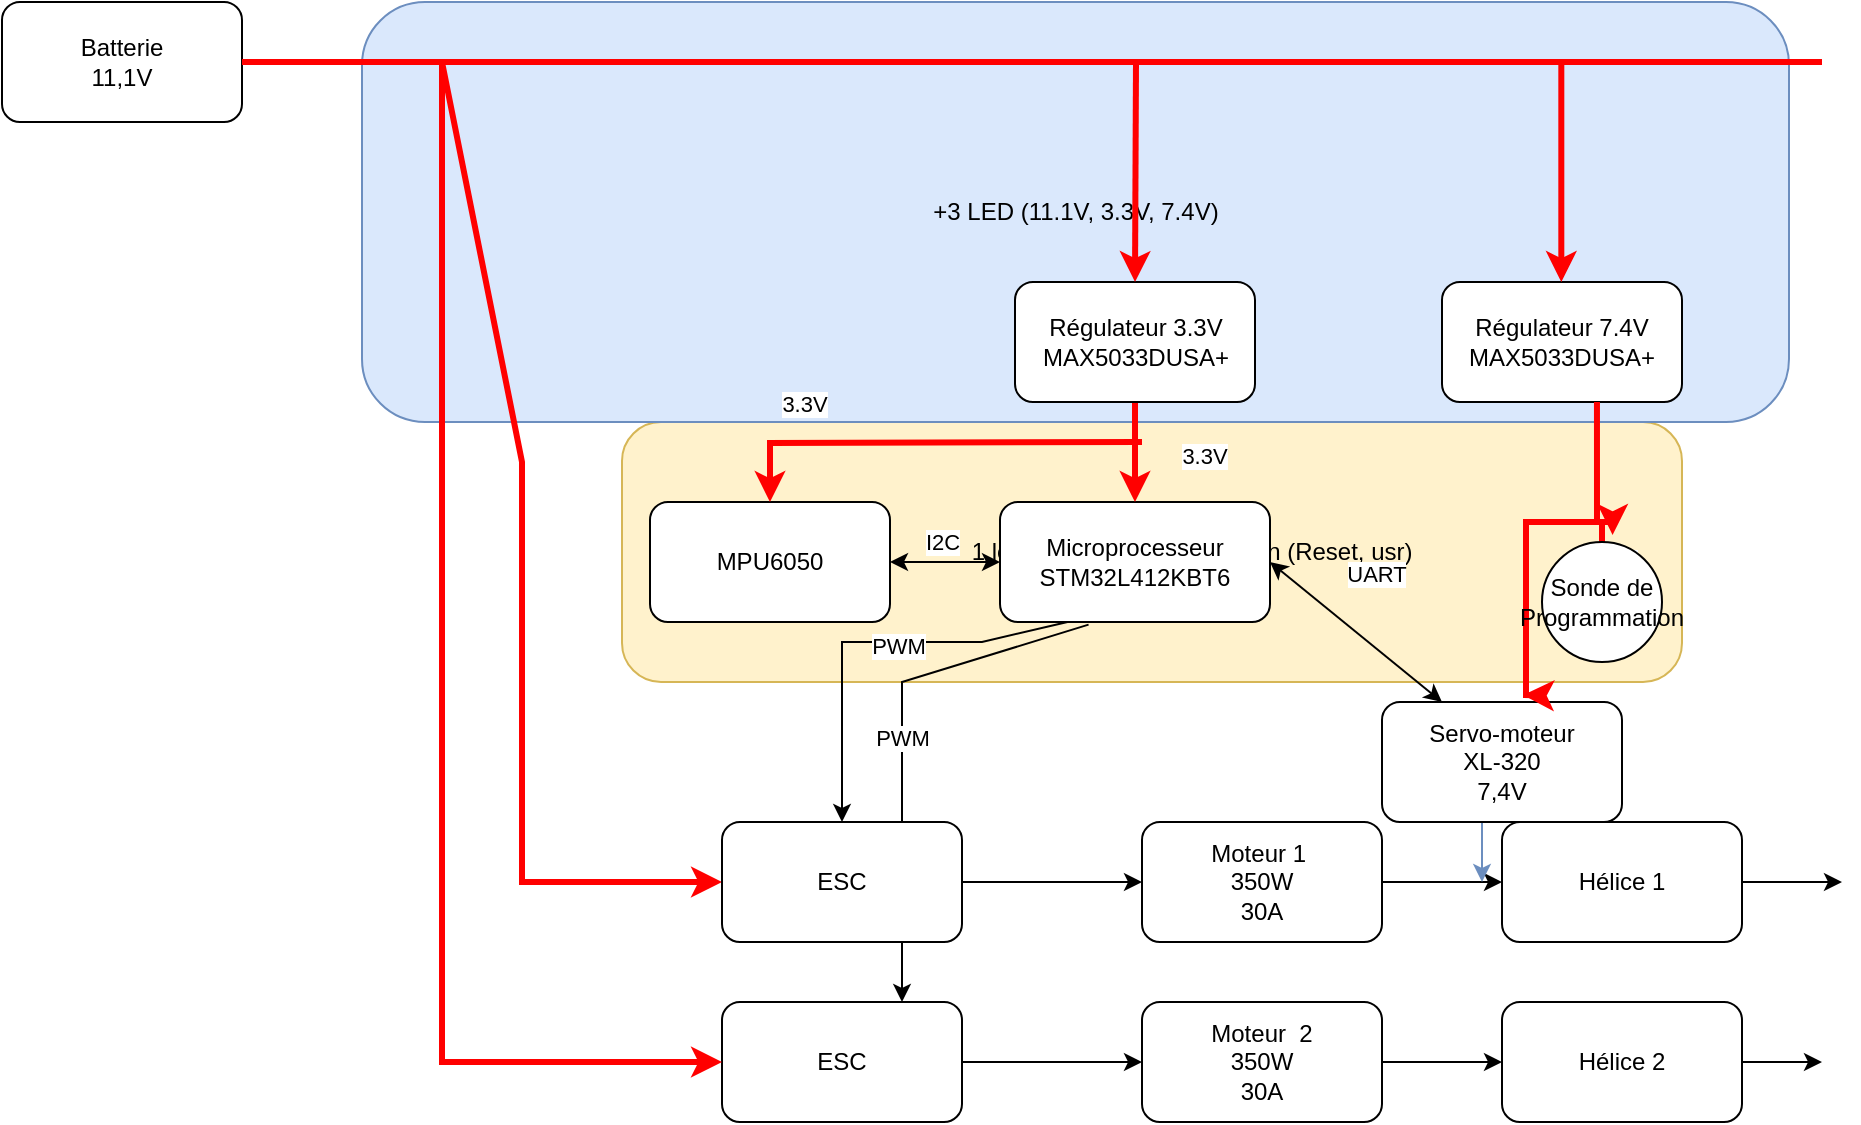 <mxfile version="21.1.5" type="github">
  <diagram name="Page-1" id="kfJKp4cbYAR8tkhXhPna">
    <mxGraphModel dx="1765" dy="548" grid="1" gridSize="10" guides="1" tooltips="1" connect="1" arrows="1" fold="1" page="1" pageScale="1" pageWidth="827" pageHeight="1169" math="0" shadow="0">
      <root>
        <mxCell id="0" />
        <mxCell id="1" parent="0" />
        <mxCell id="I18jwqCtprp7DAmhgl5O-34" value="&lt;span style=&quot;white-space: pre;&quot;&gt;	&lt;/span&gt;&lt;span style=&quot;white-space: pre;&quot;&gt;	&lt;/span&gt;&lt;span style=&quot;white-space: pre;&quot;&gt;	&lt;/span&gt;&lt;span style=&quot;white-space: pre;&quot;&gt;	&lt;/span&gt;&lt;span style=&quot;white-space: pre;&quot;&gt;	&lt;/span&gt;&lt;span style=&quot;white-space: pre;&quot;&gt;	&lt;/span&gt;&lt;span style=&quot;white-space: pre;&quot;&gt;	&lt;/span&gt;&lt;span style=&quot;white-space: pre;&quot;&gt;	&lt;/span&gt;&lt;span style=&quot;white-space: pre;&quot;&gt;	&lt;/span&gt;&lt;span style=&quot;white-space: pre;&quot;&gt;	&lt;/span&gt;&lt;span style=&quot;white-space: pre;&quot;&gt;	&lt;/span&gt;&lt;span style=&quot;white-space: pre;&quot;&gt;	&lt;/span&gt;1 led pwr 2 User leds + 2 Btn (Reset, usr)" style="rounded=1;whiteSpace=wrap;html=1;fillColor=#fff2cc;strokeColor=#d6b656;" vertex="1" parent="1">
          <mxGeometry x="90" y="310" width="530" height="130" as="geometry" />
        </mxCell>
        <mxCell id="I18jwqCtprp7DAmhgl5O-33" value="&lt;div&gt;+3 LED (11.1V, 3.3V, 7.4V)&lt;br&gt;&lt;/div&gt;" style="rounded=1;whiteSpace=wrap;html=1;fillColor=#dae8fc;strokeColor=#6c8ebf;" vertex="1" parent="1">
          <mxGeometry x="-40" y="100" width="713.5" height="210" as="geometry" />
        </mxCell>
        <mxCell id="dnf9TGZt98A_cBVJ5hq3-5" style="edgeStyle=orthogonalEdgeStyle;rounded=0;orthogonalLoop=1;jettySize=auto;html=1;exitX=1;exitY=0.5;exitDx=0;exitDy=0;entryX=0;entryY=0.5;entryDx=0;entryDy=0;exitPerimeter=0;" parent="1" source="JJHdNfHpe185E23BwGl6-1" target="JJHdNfHpe185E23BwGl6-4" edge="1">
          <mxGeometry relative="1" as="geometry" />
        </mxCell>
        <UserObject label="Moteur 1&amp;nbsp;&lt;br&gt;350W&lt;br&gt;30A" link="https://github.com/0reoAurelien/projet-hovercraft/blob/main/Datasheets/boostv2.pdf" id="JJHdNfHpe185E23BwGl6-1">
          <mxCell style="rounded=1;whiteSpace=wrap;html=1;" parent="1" vertex="1">
            <mxGeometry x="350" y="510" width="120" height="60" as="geometry" />
          </mxCell>
        </UserObject>
        <UserObject label="MPU6050" link="https://github.com/0reoAurelien/projet-hovercraft/blob/main/Datasheets/MPU-6000-Datasheet1.pdf" id="JJHdNfHpe185E23BwGl6-2">
          <mxCell style="rounded=1;whiteSpace=wrap;html=1;" parent="1" vertex="1">
            <mxGeometry x="104" y="350" width="120" height="60" as="geometry" />
          </mxCell>
        </UserObject>
        <UserObject label="Microprocesseur&lt;br&gt;&lt;div&gt;STM32L412KBT6&lt;br&gt;&lt;/div&gt;" link="https://github.com/0reoAurelien/projet-hovercraft/blob/main/Datasheets/stm32h7a3ai-1760933.pdf" id="JJHdNfHpe185E23BwGl6-3">
          <mxCell style="rounded=1;whiteSpace=wrap;html=1;" parent="1" vertex="1">
            <mxGeometry x="279" y="350" width="135" height="60" as="geometry" />
          </mxCell>
        </UserObject>
        <mxCell id="dnf9TGZt98A_cBVJ5hq3-14" style="edgeStyle=orthogonalEdgeStyle;rounded=0;orthogonalLoop=1;jettySize=auto;html=1;exitX=1;exitY=0.5;exitDx=0;exitDy=0;" parent="1" source="JJHdNfHpe185E23BwGl6-4" edge="1">
          <mxGeometry relative="1" as="geometry">
            <mxPoint x="700" y="540" as="targetPoint" />
          </mxGeometry>
        </mxCell>
        <mxCell id="JJHdNfHpe185E23BwGl6-4" value="Hélice 1" style="rounded=1;whiteSpace=wrap;html=1;" parent="1" vertex="1">
          <mxGeometry x="530" y="510" width="120" height="60" as="geometry" />
        </mxCell>
        <mxCell id="dnf9TGZt98A_cBVJ5hq3-10" style="edgeStyle=orthogonalEdgeStyle;rounded=0;orthogonalLoop=1;jettySize=auto;html=1;exitX=0.5;exitY=1;exitDx=0;exitDy=0;entryX=0.5;entryY=0;entryDx=0;entryDy=0;strokeColor=#FF0000;strokeWidth=3;" parent="1" source="JJHdNfHpe185E23BwGl6-5" target="JJHdNfHpe185E23BwGl6-3" edge="1">
          <mxGeometry relative="1" as="geometry" />
        </mxCell>
        <mxCell id="I18jwqCtprp7DAmhgl5O-13" value="3.3V" style="edgeLabel;html=1;align=center;verticalAlign=middle;resizable=0;points=[];" vertex="1" connectable="0" parent="dnf9TGZt98A_cBVJ5hq3-10">
          <mxGeometry x="0.083" relative="1" as="geometry">
            <mxPoint x="34" as="offset" />
          </mxGeometry>
        </mxCell>
        <mxCell id="JJHdNfHpe185E23BwGl6-5" value="&lt;div&gt;Régulateur 3.3V&lt;/div&gt;&lt;div&gt;MAX5033DUSA+&lt;br&gt;&lt;/div&gt;" style="rounded=1;whiteSpace=wrap;html=1;" parent="1" vertex="1">
          <mxGeometry x="286.5" y="240" width="120" height="60" as="geometry" />
        </mxCell>
        <mxCell id="dnf9TGZt98A_cBVJ5hq3-4" style="edgeStyle=orthogonalEdgeStyle;rounded=0;orthogonalLoop=1;jettySize=auto;html=1;exitX=1;exitY=0.5;exitDx=0;exitDy=0;entryX=0;entryY=0.5;entryDx=0;entryDy=0;" parent="1" target="JJHdNfHpe185E23BwGl6-1" edge="1">
          <mxGeometry relative="1" as="geometry">
            <Array as="points">
              <mxPoint x="310" y="540" />
              <mxPoint x="310" y="540" />
            </Array>
            <mxPoint x="260" y="540" as="sourcePoint" />
          </mxGeometry>
        </mxCell>
        <mxCell id="dnf9TGZt98A_cBVJ5hq3-25" style="edgeStyle=orthogonalEdgeStyle;rounded=0;orthogonalLoop=1;jettySize=auto;html=1;exitX=1;exitY=0.5;exitDx=0;exitDy=0;entryX=0;entryY=0.5;entryDx=0;entryDy=0;" parent="1" source="dnf9TGZt98A_cBVJ5hq3-22" target="dnf9TGZt98A_cBVJ5hq3-23" edge="1">
          <mxGeometry relative="1" as="geometry" />
        </mxCell>
        <UserObject label="Moteur &amp;nbsp;2&lt;br&gt;350W&lt;br&gt;30A" link="data:page/id,kfJKp4cbYAR8tkhXhPna" id="dnf9TGZt98A_cBVJ5hq3-22">
          <mxCell style="rounded=1;whiteSpace=wrap;html=1;" parent="1" vertex="1">
            <mxGeometry x="350" y="600" width="120" height="60" as="geometry" />
          </mxCell>
        </UserObject>
        <mxCell id="dnf9TGZt98A_cBVJ5hq3-26" style="edgeStyle=orthogonalEdgeStyle;rounded=0;orthogonalLoop=1;jettySize=auto;html=1;exitX=1;exitY=0.5;exitDx=0;exitDy=0;entryX=0;entryY=0.5;entryDx=0;entryDy=0;" parent="1" source="dnf9TGZt98A_cBVJ5hq3-23" edge="1">
          <mxGeometry relative="1" as="geometry">
            <mxPoint x="690" y="630" as="targetPoint" />
          </mxGeometry>
        </mxCell>
        <mxCell id="dnf9TGZt98A_cBVJ5hq3-23" value="Hélice 2" style="rounded=1;whiteSpace=wrap;html=1;" parent="1" vertex="1">
          <mxGeometry x="530" y="600" width="120" height="60" as="geometry" />
        </mxCell>
        <mxCell id="dnf9TGZt98A_cBVJ5hq3-28" value="" style="endArrow=classic;html=1;rounded=0;exitX=1;exitY=0.5;exitDx=0;exitDy=0;" parent="1" edge="1" source="I18jwqCtprp7DAmhgl5O-8">
          <mxGeometry width="50" height="50" relative="1" as="geometry">
            <mxPoint x="310" y="630" as="sourcePoint" />
            <mxPoint x="350" y="630" as="targetPoint" />
          </mxGeometry>
        </mxCell>
        <mxCell id="zdzdLWkKH9nTiATEf_Qo-12" style="edgeStyle=orthogonalEdgeStyle;rounded=0;orthogonalLoop=1;jettySize=auto;html=1;exitX=0.5;exitY=1;exitDx=0;exitDy=0;fillColor=#dae8fc;strokeColor=#6c8ebf;" parent="1" source="zdzdLWkKH9nTiATEf_Qo-1" edge="1">
          <mxGeometry relative="1" as="geometry">
            <mxPoint x="520" y="540" as="targetPoint" />
            <Array as="points">
              <mxPoint x="520" y="490" />
            </Array>
          </mxGeometry>
        </mxCell>
        <UserObject label="Servo-moteur&lt;br&gt;&lt;div&gt;XL-320&lt;br&gt;&lt;/div&gt;&lt;div&gt;7,4V&lt;/div&gt;" link="https://github.com/0reoAurelien/projet-hovercraft/blob/main/Datasheets/dynamixel_xl-320.pdf" id="zdzdLWkKH9nTiATEf_Qo-1">
          <mxCell style="rounded=1;whiteSpace=wrap;html=1;" parent="1" vertex="1">
            <mxGeometry x="470" y="450" width="120" height="60" as="geometry" />
          </mxCell>
        </UserObject>
        <mxCell id="zUk0RGiOH_9sVyoBxdkA-1" value="" style="endArrow=classic;startArrow=classic;html=1;rounded=0;entryX=0;entryY=0.5;entryDx=0;entryDy=0;" parent="1" source="JJHdNfHpe185E23BwGl6-2" target="JJHdNfHpe185E23BwGl6-3" edge="1">
          <mxGeometry width="50" height="50" relative="1" as="geometry">
            <mxPoint x="229" y="379.5" as="sourcePoint" />
            <mxPoint x="289" y="379.5" as="targetPoint" />
          </mxGeometry>
        </mxCell>
        <mxCell id="I18jwqCtprp7DAmhgl5O-1" value="I2C" style="edgeLabel;html=1;align=center;verticalAlign=middle;resizable=0;points=[];" vertex="1" connectable="0" parent="zUk0RGiOH_9sVyoBxdkA-1">
          <mxGeometry x="0.418" y="4" relative="1" as="geometry">
            <mxPoint x="-13" y="-6" as="offset" />
          </mxGeometry>
        </mxCell>
        <mxCell id="I18jwqCtprp7DAmhgl5O-2" value="Batterie&lt;br&gt;11,1V" style="rounded=1;whiteSpace=wrap;html=1;" vertex="1" parent="1">
          <mxGeometry x="-220" y="100" width="120" height="60" as="geometry" />
        </mxCell>
        <mxCell id="I18jwqCtprp7DAmhgl5O-6" value="" style="endArrow=none;html=1;rounded=0;exitX=1;exitY=0.5;exitDx=0;exitDy=0;strokeWidth=3;strokeColor=#FF0000;" edge="1" parent="1" source="I18jwqCtprp7DAmhgl5O-2">
          <mxGeometry width="50" height="50" relative="1" as="geometry">
            <mxPoint x="270" y="330" as="sourcePoint" />
            <mxPoint x="690" y="130" as="targetPoint" />
          </mxGeometry>
        </mxCell>
        <UserObject label="ESC" link="https://github.com/0reoAurelien/projet-hovercraft/blob/main/Datasheets/boostv2.pdf" id="I18jwqCtprp7DAmhgl5O-8">
          <mxCell style="rounded=1;whiteSpace=wrap;html=1;" vertex="1" parent="1">
            <mxGeometry x="140" y="600" width="120" height="60" as="geometry" />
          </mxCell>
        </UserObject>
        <mxCell id="I18jwqCtprp7DAmhgl5O-9" value="" style="endArrow=classic;html=1;rounded=0;entryX=0;entryY=0.5;entryDx=0;entryDy=0;strokeWidth=3;strokeColor=#FF0000;" edge="1" parent="1" target="I18jwqCtprp7DAmhgl5O-8">
          <mxGeometry width="50" height="50" relative="1" as="geometry">
            <mxPoint y="130" as="sourcePoint" />
            <mxPoint x="320" y="280" as="targetPoint" />
            <Array as="points">
              <mxPoint y="630" />
            </Array>
          </mxGeometry>
        </mxCell>
        <mxCell id="I18jwqCtprp7DAmhgl5O-10" value="" style="endArrow=classic;html=1;rounded=0;entryX=0;entryY=0.5;entryDx=0;entryDy=0;strokeWidth=3;strokeColor=#FF0000;" edge="1" parent="1">
          <mxGeometry width="50" height="50" relative="1" as="geometry">
            <mxPoint y="130" as="sourcePoint" />
            <mxPoint x="140" y="540" as="targetPoint" />
            <Array as="points">
              <mxPoint x="40" y="330" />
              <mxPoint x="40" y="540" />
            </Array>
          </mxGeometry>
        </mxCell>
        <mxCell id="I18jwqCtprp7DAmhgl5O-16" style="edgeStyle=orthogonalEdgeStyle;rounded=0;orthogonalLoop=1;jettySize=auto;html=1;entryX=0.5;entryY=0;entryDx=0;entryDy=0;strokeColor=#FF0000;strokeWidth=3;" edge="1" parent="1" target="JJHdNfHpe185E23BwGl6-2">
          <mxGeometry relative="1" as="geometry">
            <mxPoint x="350" y="320" as="sourcePoint" />
            <mxPoint x="170" y="290" as="targetPoint" />
          </mxGeometry>
        </mxCell>
        <mxCell id="I18jwqCtprp7DAmhgl5O-17" value="3.3V" style="edgeLabel;html=1;align=center;verticalAlign=middle;resizable=0;points=[];" vertex="1" connectable="0" parent="I18jwqCtprp7DAmhgl5O-16">
          <mxGeometry x="0.083" relative="1" as="geometry">
            <mxPoint x="-53" y="-20" as="offset" />
          </mxGeometry>
        </mxCell>
        <mxCell id="I18jwqCtprp7DAmhgl5O-18" value="&lt;div&gt;Régulateur 7.4V&lt;/div&gt;&lt;div&gt;MAX5033DUSA+&lt;br&gt;&lt;/div&gt;" style="rounded=1;whiteSpace=wrap;html=1;" vertex="1" parent="1">
          <mxGeometry x="500" y="240" width="120" height="60" as="geometry" />
        </mxCell>
        <mxCell id="I18jwqCtprp7DAmhgl5O-21" style="edgeStyle=orthogonalEdgeStyle;rounded=0;orthogonalLoop=1;jettySize=auto;html=1;exitX=0.5;exitY=1;exitDx=0;exitDy=0;entryX=0.588;entryY=-0.059;entryDx=0;entryDy=0;strokeColor=#FF0000;strokeWidth=3;entryPerimeter=0;" edge="1" parent="1" source="I18jwqCtprp7DAmhgl5O-35" target="zdzdLWkKH9nTiATEf_Qo-1">
          <mxGeometry relative="1" as="geometry">
            <mxPoint x="577.48" y="300" as="sourcePoint" />
            <mxPoint x="542.48" y="430" as="targetPoint" />
            <Array as="points">
              <mxPoint x="542" y="360" />
              <mxPoint x="542" y="446" />
            </Array>
          </mxGeometry>
        </mxCell>
        <mxCell id="I18jwqCtprp7DAmhgl5O-22" value="7.4V" style="edgeLabel;html=1;align=center;verticalAlign=middle;resizable=0;points=[];" vertex="1" connectable="0" parent="I18jwqCtprp7DAmhgl5O-21">
          <mxGeometry x="0.083" relative="1" as="geometry">
            <mxPoint x="42" y="20" as="offset" />
          </mxGeometry>
        </mxCell>
        <mxCell id="I18jwqCtprp7DAmhgl5O-23" value="" style="endArrow=classic;startArrow=classic;html=1;rounded=0;exitX=0.25;exitY=0;exitDx=0;exitDy=0;entryX=1;entryY=0.5;entryDx=0;entryDy=0;" edge="1" parent="1" source="zdzdLWkKH9nTiATEf_Qo-1" target="JJHdNfHpe185E23BwGl6-3">
          <mxGeometry width="50" height="50" relative="1" as="geometry">
            <mxPoint x="380" y="430" as="sourcePoint" />
            <mxPoint x="430" y="380" as="targetPoint" />
          </mxGeometry>
        </mxCell>
        <mxCell id="I18jwqCtprp7DAmhgl5O-24" value="UART" style="edgeLabel;html=1;align=center;verticalAlign=middle;resizable=0;points=[];" vertex="1" connectable="0" parent="I18jwqCtprp7DAmhgl5O-23">
          <mxGeometry x="0.44" y="-1" relative="1" as="geometry">
            <mxPoint x="28" y="-13" as="offset" />
          </mxGeometry>
        </mxCell>
        <mxCell id="I18jwqCtprp7DAmhgl5O-27" value="" style="endArrow=classic;html=1;rounded=0;exitX=0.25;exitY=1;exitDx=0;exitDy=0;entryX=0.5;entryY=0;entryDx=0;entryDy=0;" edge="1" parent="1" source="JJHdNfHpe185E23BwGl6-3" target="I18jwqCtprp7DAmhgl5O-7">
          <mxGeometry width="50" height="50" relative="1" as="geometry">
            <mxPoint x="380" y="430" as="sourcePoint" />
            <mxPoint x="430" y="380" as="targetPoint" />
            <Array as="points">
              <mxPoint x="270" y="420" />
              <mxPoint x="200" y="420" />
            </Array>
          </mxGeometry>
        </mxCell>
        <mxCell id="I18jwqCtprp7DAmhgl5O-29" value="PWM" style="edgeLabel;html=1;align=center;verticalAlign=middle;resizable=0;points=[];" vertex="1" connectable="0" parent="I18jwqCtprp7DAmhgl5O-27">
          <mxGeometry x="-0.152" y="2" relative="1" as="geometry">
            <mxPoint as="offset" />
          </mxGeometry>
        </mxCell>
        <mxCell id="I18jwqCtprp7DAmhgl5O-28" value="" style="endArrow=classic;html=1;rounded=0;exitX=0.328;exitY=1.022;exitDx=0;exitDy=0;entryX=0.75;entryY=0;entryDx=0;entryDy=0;exitPerimeter=0;" edge="1" parent="1" source="JJHdNfHpe185E23BwGl6-3" target="I18jwqCtprp7DAmhgl5O-8">
          <mxGeometry width="50" height="50" relative="1" as="geometry">
            <mxPoint x="323" y="420" as="sourcePoint" />
            <mxPoint x="210" y="520" as="targetPoint" />
            <Array as="points">
              <mxPoint x="230" y="440" />
            </Array>
          </mxGeometry>
        </mxCell>
        <mxCell id="I18jwqCtprp7DAmhgl5O-30" value="PWM" style="edgeLabel;html=1;align=center;verticalAlign=middle;resizable=0;points=[];" vertex="1" connectable="0" parent="I18jwqCtprp7DAmhgl5O-28">
          <mxGeometry x="-0.031" relative="1" as="geometry">
            <mxPoint as="offset" />
          </mxGeometry>
        </mxCell>
        <UserObject label="ESC" link="https://github.com/0reoAurelien/projet-hovercraft/blob/main/Datasheets/boostv2.pdf" id="I18jwqCtprp7DAmhgl5O-7">
          <mxCell style="rounded=1;whiteSpace=wrap;html=1;" vertex="1" parent="1">
            <mxGeometry x="140" y="510" width="120" height="60" as="geometry" />
          </mxCell>
        </UserObject>
        <mxCell id="I18jwqCtprp7DAmhgl5O-31" value="" style="endArrow=classic;html=1;rounded=0;entryX=0.5;entryY=0;entryDx=0;entryDy=0;strokeColor=#FF0000;strokeWidth=3;" edge="1" parent="1" target="JJHdNfHpe185E23BwGl6-5">
          <mxGeometry width="50" height="50" relative="1" as="geometry">
            <mxPoint x="347" y="130" as="sourcePoint" />
            <mxPoint x="430" y="380" as="targetPoint" />
          </mxGeometry>
        </mxCell>
        <mxCell id="I18jwqCtprp7DAmhgl5O-32" value="" style="endArrow=classic;html=1;rounded=0;entryX=0.5;entryY=0;entryDx=0;entryDy=0;strokeColor=#FF0000;strokeWidth=3;" edge="1" parent="1">
          <mxGeometry width="50" height="50" relative="1" as="geometry">
            <mxPoint x="559.66" y="130" as="sourcePoint" />
            <mxPoint x="559.66" y="240" as="targetPoint" />
          </mxGeometry>
        </mxCell>
        <mxCell id="I18jwqCtprp7DAmhgl5O-36" value="" style="edgeStyle=orthogonalEdgeStyle;rounded=0;orthogonalLoop=1;jettySize=auto;html=1;exitX=0.5;exitY=1;exitDx=0;exitDy=0;entryX=0.588;entryY=-0.059;entryDx=0;entryDy=0;strokeColor=#FF0000;strokeWidth=3;entryPerimeter=0;" edge="1" parent="1" target="I18jwqCtprp7DAmhgl5O-35">
          <mxGeometry relative="1" as="geometry">
            <mxPoint x="577.48" y="300" as="sourcePoint" />
            <mxPoint x="541" y="446" as="targetPoint" />
            <Array as="points">
              <mxPoint x="577" y="360" />
            </Array>
          </mxGeometry>
        </mxCell>
        <UserObject label="Sonde de Programmation" link="https://github.com/0reoAurelien/projet-hovercraft/blob/main/Datasheets/MPU-6000-Datasheet1.pdf" id="I18jwqCtprp7DAmhgl5O-35">
          <mxCell style="rounded=1;whiteSpace=wrap;html=1;arcSize=50;" vertex="1" parent="1">
            <mxGeometry x="550" y="370" width="60" height="60" as="geometry" />
          </mxCell>
        </UserObject>
      </root>
    </mxGraphModel>
  </diagram>
</mxfile>

